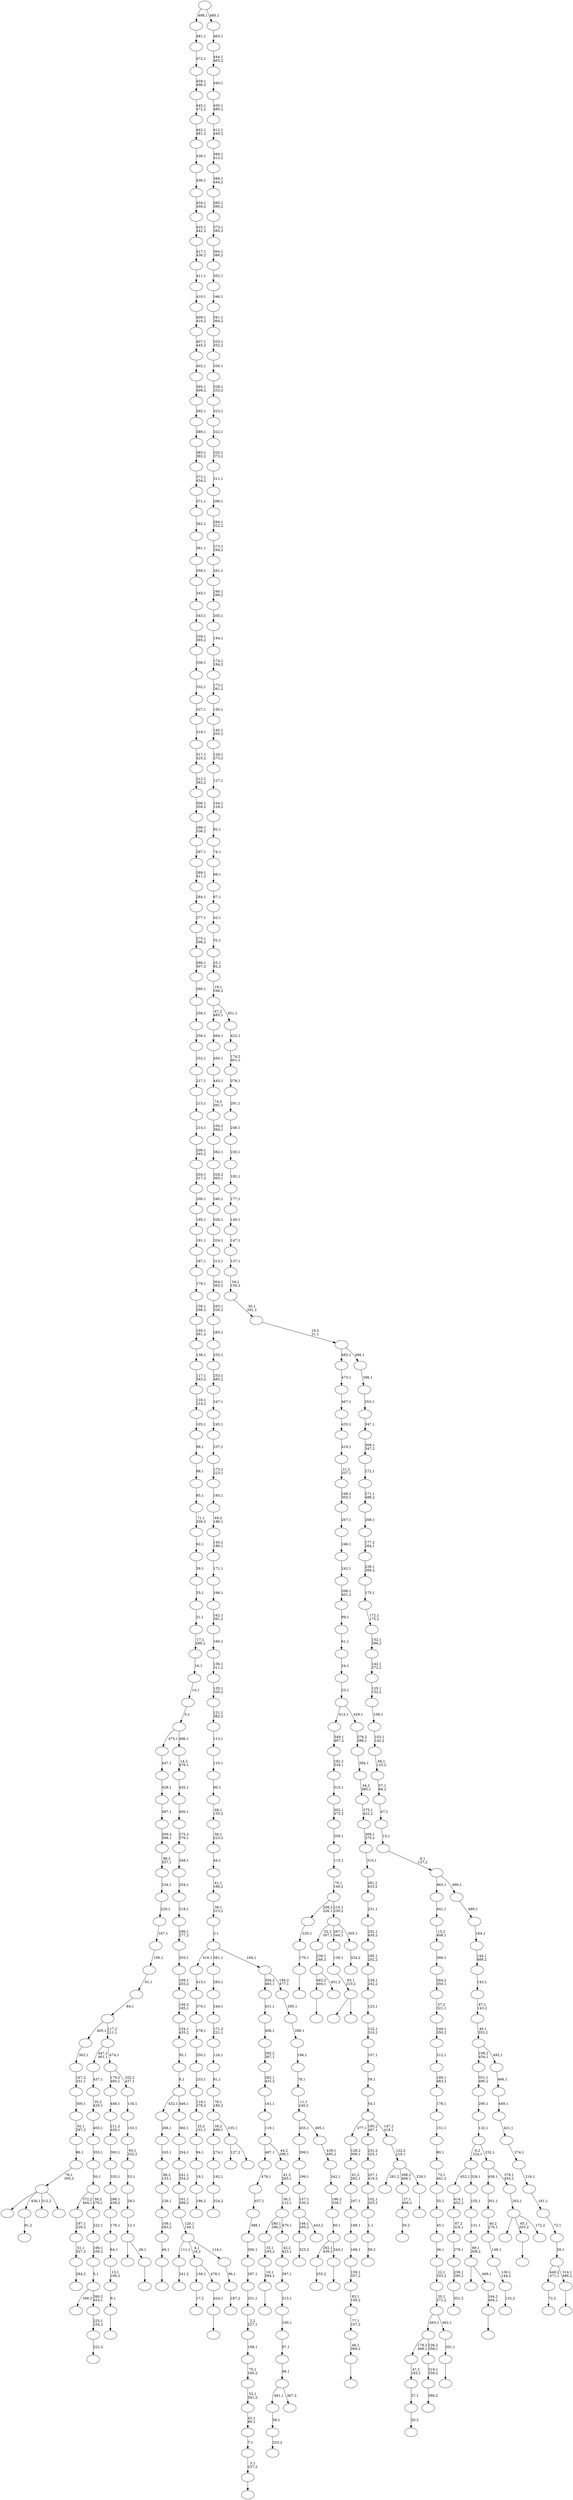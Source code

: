 digraph T {
	550 [label=""]
	549 [label=""]
	548 [label=""]
	547 [label=""]
	546 [label=""]
	545 [label=""]
	544 [label=""]
	543 [label=""]
	542 [label=""]
	541 [label=""]
	540 [label=""]
	539 [label=""]
	538 [label=""]
	537 [label=""]
	536 [label=""]
	535 [label=""]
	534 [label=""]
	533 [label=""]
	532 [label=""]
	531 [label=""]
	530 [label=""]
	529 [label=""]
	528 [label=""]
	527 [label=""]
	526 [label=""]
	525 [label=""]
	524 [label=""]
	523 [label=""]
	522 [label=""]
	521 [label=""]
	520 [label=""]
	519 [label=""]
	518 [label=""]
	517 [label=""]
	516 [label=""]
	515 [label=""]
	514 [label=""]
	513 [label=""]
	512 [label=""]
	511 [label=""]
	510 [label=""]
	509 [label=""]
	508 [label=""]
	507 [label=""]
	506 [label=""]
	505 [label=""]
	504 [label=""]
	503 [label=""]
	502 [label=""]
	501 [label=""]
	500 [label=""]
	499 [label=""]
	498 [label=""]
	497 [label=""]
	496 [label=""]
	495 [label=""]
	494 [label=""]
	493 [label=""]
	492 [label=""]
	491 [label=""]
	490 [label=""]
	489 [label=""]
	488 [label=""]
	487 [label=""]
	486 [label=""]
	485 [label=""]
	484 [label=""]
	483 [label=""]
	482 [label=""]
	481 [label=""]
	480 [label=""]
	479 [label=""]
	478 [label=""]
	477 [label=""]
	476 [label=""]
	475 [label=""]
	474 [label=""]
	473 [label=""]
	472 [label=""]
	471 [label=""]
	470 [label=""]
	469 [label=""]
	468 [label=""]
	467 [label=""]
	466 [label=""]
	465 [label=""]
	464 [label=""]
	463 [label=""]
	462 [label=""]
	461 [label=""]
	460 [label=""]
	459 [label=""]
	458 [label=""]
	457 [label=""]
	456 [label=""]
	455 [label=""]
	454 [label=""]
	453 [label=""]
	452 [label=""]
	451 [label=""]
	450 [label=""]
	449 [label=""]
	448 [label=""]
	447 [label=""]
	446 [label=""]
	445 [label=""]
	444 [label=""]
	443 [label=""]
	442 [label=""]
	441 [label=""]
	440 [label=""]
	439 [label=""]
	438 [label=""]
	437 [label=""]
	436 [label=""]
	435 [label=""]
	434 [label=""]
	433 [label=""]
	432 [label=""]
	431 [label=""]
	430 [label=""]
	429 [label=""]
	428 [label=""]
	427 [label=""]
	426 [label=""]
	425 [label=""]
	424 [label=""]
	423 [label=""]
	422 [label=""]
	421 [label=""]
	420 [label=""]
	419 [label=""]
	418 [label=""]
	417 [label=""]
	416 [label=""]
	415 [label=""]
	414 [label=""]
	413 [label=""]
	412 [label=""]
	411 [label=""]
	410 [label=""]
	409 [label=""]
	408 [label=""]
	407 [label=""]
	406 [label=""]
	405 [label=""]
	404 [label=""]
	403 [label=""]
	402 [label=""]
	401 [label=""]
	400 [label=""]
	399 [label=""]
	398 [label=""]
	397 [label=""]
	396 [label=""]
	395 [label=""]
	394 [label=""]
	393 [label=""]
	392 [label=""]
	391 [label=""]
	390 [label=""]
	389 [label=""]
	388 [label=""]
	387 [label=""]
	386 [label=""]
	385 [label=""]
	384 [label=""]
	383 [label=""]
	382 [label=""]
	381 [label=""]
	380 [label=""]
	379 [label=""]
	378 [label=""]
	377 [label=""]
	376 [label=""]
	375 [label=""]
	374 [label=""]
	373 [label=""]
	372 [label=""]
	371 [label=""]
	370 [label=""]
	369 [label=""]
	368 [label=""]
	367 [label=""]
	366 [label=""]
	365 [label=""]
	364 [label=""]
	363 [label=""]
	362 [label=""]
	361 [label=""]
	360 [label=""]
	359 [label=""]
	358 [label=""]
	357 [label=""]
	356 [label=""]
	355 [label=""]
	354 [label=""]
	353 [label=""]
	352 [label=""]
	351 [label=""]
	350 [label=""]
	349 [label=""]
	348 [label=""]
	347 [label=""]
	346 [label=""]
	345 [label=""]
	344 [label=""]
	343 [label=""]
	342 [label=""]
	341 [label=""]
	340 [label=""]
	339 [label=""]
	338 [label=""]
	337 [label=""]
	336 [label=""]
	335 [label=""]
	334 [label=""]
	333 [label=""]
	332 [label=""]
	331 [label=""]
	330 [label=""]
	329 [label=""]
	328 [label=""]
	327 [label=""]
	326 [label=""]
	325 [label=""]
	324 [label=""]
	323 [label=""]
	322 [label=""]
	321 [label=""]
	320 [label=""]
	319 [label=""]
	318 [label=""]
	317 [label=""]
	316 [label=""]
	315 [label=""]
	314 [label=""]
	313 [label=""]
	312 [label=""]
	311 [label=""]
	310 [label=""]
	309 [label=""]
	308 [label=""]
	307 [label=""]
	306 [label=""]
	305 [label=""]
	304 [label=""]
	303 [label=""]
	302 [label=""]
	301 [label=""]
	300 [label=""]
	299 [label=""]
	298 [label=""]
	297 [label=""]
	296 [label=""]
	295 [label=""]
	294 [label=""]
	293 [label=""]
	292 [label=""]
	291 [label=""]
	290 [label=""]
	289 [label=""]
	288 [label=""]
	287 [label=""]
	286 [label=""]
	285 [label=""]
	284 [label=""]
	283 [label=""]
	282 [label=""]
	281 [label=""]
	280 [label=""]
	279 [label=""]
	278 [label=""]
	277 [label=""]
	276 [label=""]
	275 [label=""]
	274 [label=""]
	273 [label=""]
	272 [label=""]
	271 [label=""]
	270 [label=""]
	269 [label=""]
	268 [label=""]
	267 [label=""]
	266 [label=""]
	265 [label=""]
	264 [label=""]
	263 [label=""]
	262 [label=""]
	261 [label=""]
	260 [label=""]
	259 [label=""]
	258 [label=""]
	257 [label=""]
	256 [label=""]
	255 [label=""]
	254 [label=""]
	253 [label=""]
	252 [label=""]
	251 [label=""]
	250 [label=""]
	249 [label=""]
	248 [label=""]
	247 [label=""]
	246 [label=""]
	245 [label=""]
	244 [label=""]
	243 [label=""]
	242 [label=""]
	241 [label=""]
	240 [label=""]
	239 [label=""]
	238 [label=""]
	237 [label=""]
	236 [label=""]
	235 [label=""]
	234 [label=""]
	233 [label=""]
	232 [label=""]
	231 [label=""]
	230 [label=""]
	229 [label=""]
	228 [label=""]
	227 [label=""]
	226 [label=""]
	225 [label=""]
	224 [label=""]
	223 [label=""]
	222 [label=""]
	221 [label=""]
	220 [label=""]
	219 [label=""]
	218 [label=""]
	217 [label=""]
	216 [label=""]
	215 [label=""]
	214 [label=""]
	213 [label=""]
	212 [label=""]
	211 [label=""]
	210 [label=""]
	209 [label=""]
	208 [label=""]
	207 [label=""]
	206 [label=""]
	205 [label=""]
	204 [label=""]
	203 [label=""]
	202 [label=""]
	201 [label=""]
	200 [label=""]
	199 [label=""]
	198 [label=""]
	197 [label=""]
	196 [label=""]
	195 [label=""]
	194 [label=""]
	193 [label=""]
	192 [label=""]
	191 [label=""]
	190 [label=""]
	189 [label=""]
	188 [label=""]
	187 [label=""]
	186 [label=""]
	185 [label=""]
	184 [label=""]
	183 [label=""]
	182 [label=""]
	181 [label=""]
	180 [label=""]
	179 [label=""]
	178 [label=""]
	177 [label=""]
	176 [label=""]
	175 [label=""]
	174 [label=""]
	173 [label=""]
	172 [label=""]
	171 [label=""]
	170 [label=""]
	169 [label=""]
	168 [label=""]
	167 [label=""]
	166 [label=""]
	165 [label=""]
	164 [label=""]
	163 [label=""]
	162 [label=""]
	161 [label=""]
	160 [label=""]
	159 [label=""]
	158 [label=""]
	157 [label=""]
	156 [label=""]
	155 [label=""]
	154 [label=""]
	153 [label=""]
	152 [label=""]
	151 [label=""]
	150 [label=""]
	149 [label=""]
	148 [label=""]
	147 [label=""]
	146 [label=""]
	145 [label=""]
	144 [label=""]
	143 [label=""]
	142 [label=""]
	141 [label=""]
	140 [label=""]
	139 [label=""]
	138 [label=""]
	137 [label=""]
	136 [label=""]
	135 [label=""]
	134 [label=""]
	133 [label=""]
	132 [label=""]
	131 [label=""]
	130 [label=""]
	129 [label=""]
	128 [label=""]
	127 [label=""]
	126 [label=""]
	125 [label=""]
	124 [label=""]
	123 [label=""]
	122 [label=""]
	121 [label=""]
	120 [label=""]
	119 [label=""]
	118 [label=""]
	117 [label=""]
	116 [label=""]
	115 [label=""]
	114 [label=""]
	113 [label=""]
	112 [label=""]
	111 [label=""]
	110 [label=""]
	109 [label=""]
	108 [label=""]
	107 [label=""]
	106 [label=""]
	105 [label=""]
	104 [label=""]
	103 [label=""]
	102 [label=""]
	101 [label=""]
	100 [label=""]
	99 [label=""]
	98 [label=""]
	97 [label=""]
	96 [label=""]
	95 [label=""]
	94 [label=""]
	93 [label=""]
	92 [label=""]
	91 [label=""]
	90 [label=""]
	89 [label=""]
	88 [label=""]
	87 [label=""]
	86 [label=""]
	85 [label=""]
	84 [label=""]
	83 [label=""]
	82 [label=""]
	81 [label=""]
	80 [label=""]
	79 [label=""]
	78 [label=""]
	77 [label=""]
	76 [label=""]
	75 [label=""]
	74 [label=""]
	73 [label=""]
	72 [label=""]
	71 [label=""]
	70 [label=""]
	69 [label=""]
	68 [label=""]
	67 [label=""]
	66 [label=""]
	65 [label=""]
	64 [label=""]
	63 [label=""]
	62 [label=""]
	61 [label=""]
	60 [label=""]
	59 [label=""]
	58 [label=""]
	57 [label=""]
	56 [label=""]
	55 [label=""]
	54 [label=""]
	53 [label=""]
	52 [label=""]
	51 [label=""]
	50 [label=""]
	49 [label=""]
	48 [label=""]
	47 [label=""]
	46 [label=""]
	45 [label=""]
	44 [label=""]
	43 [label=""]
	42 [label=""]
	41 [label=""]
	40 [label=""]
	39 [label=""]
	38 [label=""]
	37 [label=""]
	36 [label=""]
	35 [label=""]
	34 [label=""]
	33 [label=""]
	32 [label=""]
	31 [label=""]
	30 [label=""]
	29 [label=""]
	28 [label=""]
	27 [label=""]
	26 [label=""]
	25 [label=""]
	24 [label=""]
	23 [label=""]
	22 [label=""]
	21 [label=""]
	20 [label=""]
	19 [label=""]
	18 [label=""]
	17 [label=""]
	16 [label=""]
	15 [label=""]
	14 [label=""]
	13 [label=""]
	12 [label=""]
	11 [label=""]
	10 [label=""]
	9 [label=""]
	8 [label=""]
	7 [label=""]
	6 [label=""]
	5 [label=""]
	4 [label=""]
	3 [label=""]
	2 [label=""]
	1 [label=""]
	0 [label=""]
	549 -> 550 [label=""]
	548 -> 549 [label="3,1\n237,2"]
	547 -> 548 [label="7,1"]
	546 -> 547 [label="43,1\n90,2"]
	545 -> 546 [label="52,1\n341,2"]
	544 -> 545 [label="75,1\n160,2"]
	543 -> 544 [label="198,1"]
	542 -> 543 [label="2,2\n227,1"]
	541 -> 542 [label="251,1"]
	540 -> 541 [label="287,1"]
	539 -> 540 [label="356,1"]
	538 -> 539 [label="388,1"]
	537 -> 538 [label="457,1"]
	536 -> 537 [label="479,1"]
	534 -> 535 [label=""]
	532 -> 533 [label=""]
	531 -> 532 [label="10,1\n384,2"]
	530 -> 531 [label="33,1\n193,2"]
	527 -> 528 [label="241,2"]
	525 -> 526 [label="255,2"]
	522 -> 523 [label="30,2"]
	521 -> 522 [label="27,1\n466,2"]
	519 -> 520 [label="20,2"]
	518 -> 519 [label="37,1"]
	517 -> 518 [label="47,2\n183,1"]
	515 -> 516 [label="323,2"]
	513 -> 514 [label="351,2"]
	512 -> 513 [label="238,1\n290,2"]
	511 -> 512 [label="279,1"]
	510 -> 511 [label="87,2\n316,1"]
	509 -> 510 [label="414,1\n452,2"]
	505 -> 506 [label="17,2"]
	502 -> 503 [label=""]
	501 -> 502 [label="49,1"]
	500 -> 501 [label="109,1\n383,2"]
	499 -> 500 [label="126,1"]
	498 -> 499 [label="88,2\n153,1"]
	497 -> 498 [label="163,1"]
	496 -> 497 [label="268,1"]
	494 -> 495 [label="132,2"]
	493 -> 494 [label="130,1\n144,2"]
	492 -> 493 [label="148,1"]
	491 -> 492 [label="40,2\n270,1"]
	490 -> 491 [label="301,1"]
	488 -> 534 [label="482,2\n494,1"]
	488 -> 489 [label="451,2"]
	487 -> 488 [label="239,1\n246,2"]
	485 -> 486 [label="91,2"]
	483 -> 484 [label="72,2"]
	481 -> 515 [label="146,1\n295,2"]
	481 -> 482 [label="443,2"]
	480 -> 481 [label="157,1\n330,2"]
	479 -> 480 [label="199,1"]
	478 -> 479 [label="399,1"]
	475 -> 476 [label="284,2"]
	474 -> 475 [label="51,1\n327,2"]
	473 -> 474 [label="197,1\n229,2"]
	471 -> 472 [label=""]
	470 -> 471 [label="46,1\n369,2"]
	469 -> 470 [label="77,1\n107,2"]
	468 -> 469 [label="83,1\n159,2"]
	467 -> 468 [label="159,1\n337,2"]
	466 -> 467 [label="168,1"]
	465 -> 466 [label="188,1"]
	464 -> 465 [label="207,1"]
	463 -> 464 [label="61,2\n282,1"]
	462 -> 463 [label="128,2\n309,1"]
	460 -> 461 [label="366,2"]
	459 -> 460 [label="319,1\n358,2"]
	458 -> 517 [label="178,2\n468,1"]
	458 -> 459 [label="236,2\n358,1"]
	455 -> 456 [label=""]
	454 -> 455 [label="201,1"]
	453 -> 458 [label="493,1"]
	453 -> 454 [label="462,1"]
	452 -> 453 [label="20,1\n271,2"]
	451 -> 452 [label="22,1\n103,2"]
	450 -> 451 [label="36,1"]
	449 -> 450 [label="45,1"]
	448 -> 449 [label="55,1"]
	447 -> 448 [label="73,1\n441,2"]
	446 -> 447 [label="80,1"]
	445 -> 446 [label="151,1"]
	444 -> 445 [label="178,1"]
	443 -> 444 [label="189,1\n463,2"]
	442 -> 443 [label="212,1"]
	441 -> 442 [label="249,1\n350,2"]
	440 -> 441 [label="57,2\n321,1"]
	439 -> 440 [label="264,2\n350,1"]
	438 -> 439 [label="366,1"]
	437 -> 438 [label="15,2\n408,1"]
	436 -> 437 [label="441,1"]
	434 -> 508 [label=""]
	434 -> 485 [label="456,1"]
	434 -> 457 [label="312,2"]
	434 -> 435 [label=""]
	433 -> 434 [label="79,1\n300,2"]
	432 -> 433 [label="86,1"]
	431 -> 432 [label="92,1\n297,2"]
	430 -> 431 [label="300,1"]
	429 -> 430 [label="167,2\n331,1"]
	428 -> 429 [label="363,1"]
	426 -> 427 [label="59,2"]
	425 -> 426 [label="1,1"]
	424 -> 425 [label="102,1\n325,2"]
	423 -> 424 [label="257,1\n419,2"]
	422 -> 423 [label="231,2\n325,1"]
	420 -> 421 [label=""]
	419 -> 420 [label="9,1"]
	418 -> 419 [label="13,1\n106,2"]
	417 -> 418 [label="64,1"]
	416 -> 417 [label="176,1"]
	415 -> 416 [label="286,1\n438,2"]
	414 -> 415 [label="335,1"]
	413 -> 414 [label="393,1"]
	412 -> 413 [label="211,2\n426,1"]
	411 -> 412 [label="448,1"]
	409 -> 410 [label="253,2"]
	408 -> 409 [label="58,1"]
	406 -> 407 [label="324,2"]
	405 -> 406 [label="192,1"]
	404 -> 405 [label="274,1"]
	402 -> 403 [label="186,2"]
	401 -> 402 [label="18,1"]
	400 -> 401 [label="94,1"]
	399 -> 400 [label="25,2\n101,1"]
	398 -> 399 [label="118,1\n278,2"]
	397 -> 398 [label="233,1"]
	396 -> 397 [label="250,1"]
	395 -> 396 [label="278,1"]
	394 -> 395 [label="370,1"]
	393 -> 394 [label="415,1"]
	391 -> 392 [label=""]
	390 -> 391 [label="164,2\n404,1"]
	389 -> 507 [label=""]
	389 -> 390 [label="469,1"]
	388 -> 389 [label="89,1\n308,2"]
	387 -> 388 [label="131,1"]
	386 -> 387 [label="155,1"]
	385 -> 509 [label="452,1"]
	385 -> 386 [label="329,1"]
	382 -> 477 [label="127,2"]
	382 -> 383 [label=""]
	381 -> 404 [label="38,2\n499,1"]
	381 -> 382 [label="235,1"]
	380 -> 381 [label="76,1\n180,2"]
	379 -> 380 [label="81,1"]
	378 -> 379 [label="124,1"]
	377 -> 378 [label="171,2\n221,1"]
	376 -> 377 [label="244,1"]
	375 -> 376 [label="283,1"]
	373 -> 504 [label=""]
	373 -> 374 [label=""]
	372 -> 373 [label="63,1\n210,2"]
	371 -> 372 [label="139,1"]
	369 -> 370 [label=""]
	368 -> 369 [label="170,1"]
	367 -> 368 [label="220,1"]
	365 -> 366 [label=""]
	363 -> 408 [label="491,1"]
	363 -> 364 [label="367,2"]
	362 -> 363 [label="48,1"]
	361 -> 362 [label="97,1"]
	360 -> 361 [label="100,1"]
	359 -> 360 [label="213,1"]
	358 -> 359 [label="397,1"]
	357 -> 358 [label="42,2\n423,1"]
	356 -> 530 [label="280,1\n296,2"]
	356 -> 357 [label="470,1"]
	355 -> 356 [label="56,2\n112,1"]
	354 -> 355 [label="41,2\n265,1"]
	353 -> 536 [label="487,1"]
	353 -> 354 [label="44,2\n296,1"]
	352 -> 353 [label="119,1"]
	351 -> 352 [label="141,1"]
	350 -> 351 [label="262,1\n431,2"]
	349 -> 350 [label="285,2\n367,1"]
	348 -> 349 [label="406,1"]
	347 -> 348 [label="431,1"]
	345 -> 346 [label="334,2"]
	344 -> 487 [label="32,2\n307,1"]
	344 -> 371 [label="267,2\n344,1"]
	344 -> 345 [label="305,1"]
	343 -> 367 [label="208,2\n226,1"]
	343 -> 344 [label="210,1\n230,2"]
	342 -> 343 [label="70,1\n149,2"]
	341 -> 342 [label="115,1"]
	340 -> 341 [label="259,1"]
	339 -> 340 [label="302,1\n473,2"]
	338 -> 339 [label="315,1"]
	337 -> 338 [label="182,2\n334,1"]
	336 -> 337 [label="349,1\n467,2"]
	333 -> 334 [label="222,2"]
	332 -> 333 [label="225,1\n234,2"]
	331 -> 335 [label="266,2"]
	331 -> 332 [label="260,2\n453,1"]
	330 -> 331 [label="5,1"]
	329 -> 330 [label="190,1\n256,2"]
	328 -> 329 [label="222,1"]
	327 -> 473 [label="372,2\n484,1"]
	327 -> 328 [label="39,2\n276,1"]
	326 -> 327 [label="50,1"]
	325 -> 326 [label="355,1"]
	324 -> 325 [label="403,1"]
	323 -> 324 [label="35,2\n420,1"]
	322 -> 323 [label="437,1"]
	320 -> 321 [label=""]
	319 -> 320 [label="424,1"]
	318 -> 505 [label="158,1"]
	318 -> 319 [label="478,1"]
	316 -> 317 [label=""]
	315 -> 529 [label=""]
	315 -> 316 [label="26,1"]
	314 -> 315 [label="12,1"]
	313 -> 314 [label="28,1"]
	312 -> 313 [label="53,1"]
	311 -> 312 [label="93,1\n332,2"]
	310 -> 311 [label="133,1"]
	309 -> 310 [label="134,1"]
	308 -> 411 [label="179,2\n460,1"]
	308 -> 309 [label="252,2\n427,1"]
	307 -> 322 [label="447,2\n461,1"]
	307 -> 308 [label="474,1"]
	306 -> 428 [label="405,1"]
	306 -> 307 [label="117,2\n211,1"]
	305 -> 306 [label="84,1"]
	304 -> 305 [label="91,1"]
	303 -> 304 [label="106,1"]
	302 -> 303 [label="167,1"]
	301 -> 302 [label="229,1"]
	300 -> 301 [label="234,1"]
	299 -> 300 [label="98,2\n357,1"]
	298 -> 299 [label="200,2\n368,1"]
	297 -> 298 [label="387,1"]
	296 -> 297 [label="428,1"]
	295 -> 296 [label="447,1"]
	293 -> 384 [label=""]
	293 -> 365 [label="65,1\n263,2"]
	293 -> 294 [label="172,2"]
	292 -> 293 [label="263,1"]
	291 -> 490 [label="458,1"]
	291 -> 292 [label="379,1\n454,2"]
	290 -> 385 [label="6,2\n224,1"]
	290 -> 291 [label="232,1"]
	289 -> 290 [label="132,1"]
	288 -> 289 [label="290,1"]
	287 -> 288 [label="351,1\n490,2"]
	285 -> 286 [label=""]
	284 -> 525 [label="292,1\n439,2"]
	284 -> 285 [label="243,1"]
	283 -> 284 [label="60,1"]
	282 -> 283 [label="196,2\n338,1"]
	281 -> 282 [label="342,1"]
	280 -> 281 [label="439,1\n495,2"]
	279 -> 478 [label="455,1"]
	279 -> 280 [label="495,1"]
	278 -> 279 [label="11,1\n240,2"]
	277 -> 278 [label="78,1"]
	276 -> 277 [label="196,1"]
	275 -> 276 [label="288,1"]
	274 -> 275 [label="295,1"]
	273 -> 347 [label="304,2\n483,1"]
	273 -> 274 [label="184,2\n477,1"]
	272 -> 393 [label="416,1"]
	272 -> 375 [label="381,1"]
	272 -> 273 [label="184,1"]
	271 -> 272 [label="2,1"]
	270 -> 271 [label="38,1\n313,2"]
	269 -> 270 [label="41,1\n166,2"]
	268 -> 269 [label="44,1"]
	267 -> 268 [label="56,1\n223,2"]
	266 -> 267 [label="68,1\n135,2"]
	265 -> 266 [label="90,1"]
	264 -> 265 [label="110,1"]
	263 -> 264 [label="113,1"]
	262 -> 263 [label="121,1\n382,2"]
	261 -> 262 [label="135,1\n320,2"]
	260 -> 261 [label="136,1\n311,2"]
	259 -> 260 [label="160,1"]
	258 -> 259 [label="162,1\n391,2"]
	257 -> 258 [label="166,1"]
	256 -> 257 [label="171,1"]
	255 -> 256 [label="145,2\n180,1"]
	254 -> 255 [label="69,2\n186,1"]
	253 -> 254 [label="193,1"]
	252 -> 253 [label="173,2\n223,1"]
	251 -> 252 [label="237,1"]
	250 -> 251 [label="245,1"]
	249 -> 250 [label="247,1"]
	248 -> 249 [label="253,1\n485,2"]
	247 -> 248 [label="255,1"]
	246 -> 247 [label="285,1"]
	245 -> 246 [label="293,1\n326,2"]
	244 -> 245 [label="304,1\n365,2"]
	243 -> 244 [label="313,1"]
	242 -> 243 [label="324,1"]
	241 -> 242 [label="326,1"]
	240 -> 241 [label="340,1"]
	239 -> 240 [label="328,2\n365,1"]
	238 -> 239 [label="382,1"]
	237 -> 238 [label="104,2\n384,1"]
	236 -> 237 [label="74,2\n391,1"]
	235 -> 236 [label="443,1"]
	234 -> 235 [label="450,1"]
	233 -> 234 [label="464,1"]
	231 -> 232 [label=""]
	230 -> 524 [label="281,2"]
	230 -> 521 [label="398,2\n466,1"]
	230 -> 231 [label="228,1"]
	229 -> 230 [label="122,2\n219,1"]
	228 -> 462 [label="377,1"]
	228 -> 422 [label="185,2\n497,1"]
	228 -> 229 [label="147,2\n418,1"]
	227 -> 228 [label="54,1"]
	226 -> 227 [label="59,1"]
	225 -> 226 [label="107,1"]
	224 -> 225 [label="122,1\n310,2"]
	223 -> 224 [label="123,1"]
	222 -> 223 [label="128,1\n242,2"]
	221 -> 222 [label="185,1\n202,2"]
	220 -> 221 [label="202,1\n430,2"]
	219 -> 220 [label="231,1"]
	218 -> 219 [label="281,1\n433,2"]
	217 -> 218 [label="310,1"]
	216 -> 217 [label="369,1\n375,2"]
	215 -> 216 [label="375,1\n422,2"]
	214 -> 215 [label="34,2\n380,1"]
	213 -> 214 [label="394,1"]
	212 -> 213 [label="378,2\n398,1"]
	211 -> 336 [label="413,1"]
	211 -> 212 [label="429,1"]
	210 -> 211 [label="23,1"]
	209 -> 210 [label="24,1"]
	208 -> 209 [label="61,1"]
	207 -> 208 [label="99,1"]
	206 -> 207 [label="208,1\n401,2"]
	205 -> 206 [label="242,1"]
	204 -> 205 [label="246,1"]
	203 -> 204 [label="267,1"]
	202 -> 203 [label="248,2\n303,1"]
	201 -> 202 [label="21,2\n337,1"]
	200 -> 201 [label="419,1"]
	199 -> 200 [label="433,1"]
	198 -> 199 [label="467,1"]
	197 -> 198 [label="473,1"]
	195 -> 196 [label="187,2"]
	194 -> 195 [label="96,1"]
	193 -> 527 [label="111,1"]
	193 -> 318 [label="4,1\n16,2"]
	193 -> 194 [label="114,1"]
	192 -> 193 [label="120,1\n140,2"]
	191 -> 192 [label="161,1\n389,2"]
	190 -> 191 [label="241,1\n354,2"]
	189 -> 190 [label="354,1"]
	188 -> 189 [label="360,1"]
	187 -> 496 [label="432,1"]
	187 -> 188 [label="446,1"]
	186 -> 187 [label="8,1"]
	185 -> 186 [label="95,1"]
	184 -> 185 [label="154,1\n435,2"]
	183 -> 184 [label="156,2\n165,1"]
	182 -> 183 [label="169,1\n203,2"]
	181 -> 182 [label="203,1"]
	180 -> 181 [label="206,1\n277,2"]
	179 -> 180 [label="218,1"]
	178 -> 179 [label="254,1"]
	177 -> 178 [label="348,1"]
	176 -> 177 [label="275,2\n376,1"]
	175 -> 176 [label="400,1"]
	174 -> 175 [label="435,1"]
	173 -> 174 [label="14,2\n476,1"]
	172 -> 295 [label="475,1"]
	172 -> 173 [label="496,1"]
	171 -> 172 [label="0,1"]
	170 -> 171 [label="14,1"]
	169 -> 170 [label="16,1"]
	168 -> 169 [label="17,1\n289,2"]
	167 -> 168 [label="31,1"]
	166 -> 167 [label="35,1"]
	165 -> 166 [label="39,1"]
	164 -> 165 [label="62,1"]
	163 -> 164 [label="71,1\n339,2"]
	162 -> 163 [label="85,1"]
	161 -> 162 [label="88,1"]
	160 -> 161 [label="98,1"]
	159 -> 160 [label="105,1"]
	158 -> 159 [label="116,1\n214,2"]
	157 -> 158 [label="117,1\n343,2"]
	156 -> 157 [label="138,1"]
	155 -> 156 [label="140,1\n361,2"]
	154 -> 155 [label="156,1\n298,2"]
	153 -> 154 [label="179,1"]
	152 -> 153 [label="187,1"]
	151 -> 152 [label="191,1"]
	150 -> 151 [label="195,1"]
	149 -> 150 [label="200,1"]
	148 -> 149 [label="204,1\n317,2"]
	147 -> 148 [label="209,1\n345,2"]
	146 -> 147 [label="214,1"]
	145 -> 146 [label="215,1"]
	144 -> 145 [label="217,1"]
	143 -> 144 [label="252,1"]
	142 -> 143 [label="256,1"]
	141 -> 142 [label="258,1"]
	140 -> 141 [label="260,1"]
	139 -> 140 [label="266,1\n407,2"]
	138 -> 139 [label="275,1\n306,2"]
	137 -> 138 [label="277,1"]
	136 -> 137 [label="284,1"]
	135 -> 136 [label="289,1\n411,2"]
	134 -> 135 [label="297,1"]
	133 -> 134 [label="298,1\n336,2"]
	132 -> 133 [label="306,1\n359,2"]
	131 -> 132 [label="312,1\n362,2"]
	130 -> 131 [label="317,1\n425,2"]
	129 -> 130 [label="318,1"]
	128 -> 129 [label="327,1"]
	127 -> 128 [label="332,1"]
	126 -> 127 [label="336,1"]
	125 -> 126 [label="339,1\n395,2"]
	124 -> 125 [label="343,1"]
	123 -> 124 [label="345,1"]
	122 -> 123 [label="359,1"]
	121 -> 122 [label="361,1"]
	120 -> 121 [label="362,1"]
	119 -> 120 [label="371,1"]
	118 -> 119 [label="372,1\n434,2"]
	117 -> 118 [label="383,1\n392,2"]
	116 -> 117 [label="389,1"]
	115 -> 116 [label="392,1"]
	114 -> 115 [label="395,1\n409,2"]
	113 -> 114 [label="402,1"]
	112 -> 113 [label="407,1\n445,2"]
	111 -> 112 [label="409,1\n410,2"]
	110 -> 111 [label="410,1"]
	109 -> 110 [label="411,1"]
	108 -> 109 [label="417,1\n436,2"]
	107 -> 108 [label="425,1\n442,2"]
	106 -> 107 [label="434,1\n459,2"]
	105 -> 106 [label="436,1"]
	104 -> 105 [label="438,1"]
	103 -> 104 [label="442,1\n481,2"]
	102 -> 103 [label="445,1\n472,2"]
	101 -> 102 [label="459,1\n498,2"]
	100 -> 101 [label="472,1"]
	99 -> 100 [label="481,1"]
	97 -> 98 [label=""]
	96 -> 483 [label="449,2\n471,1"]
	96 -> 97 [label="314,1\n486,2"]
	95 -> 96 [label="29,1"]
	94 -> 95 [label="72,1"]
	93 -> 94 [label="181,1"]
	92 -> 93 [label="216,1"]
	91 -> 92 [label="374,1"]
	90 -> 91 [label="421,1"]
	89 -> 90 [label="449,1"]
	88 -> 89 [label="486,1"]
	87 -> 287 [label="108,2\n454,1"]
	87 -> 88 [label="492,1"]
	86 -> 87 [label="40,1\n353,2"]
	85 -> 86 [label="87,1\n143,2"]
	84 -> 85 [label="143,1"]
	83 -> 84 [label="144,1\n489,2"]
	82 -> 83 [label="164,1"]
	81 -> 82 [label="489,1"]
	80 -> 436 [label="463,1"]
	80 -> 81 [label="490,1"]
	79 -> 80 [label="6,1\n137,2"]
	78 -> 79 [label="15,1"]
	77 -> 78 [label="47,1"]
	76 -> 77 [label="57,1\n66,2"]
	75 -> 76 [label="66,1\n125,2"]
	74 -> 75 [label="103,1\n142,2"]
	73 -> 74 [label="108,1"]
	72 -> 73 [label="125,1\n152,2"]
	71 -> 72 [label="142,1\n272,2"]
	70 -> 71 [label="152,1\n396,2"]
	69 -> 70 [label="172,1\n175,2"]
	68 -> 69 [label="175,1"]
	67 -> 68 [label="236,1\n269,2"]
	66 -> 67 [label="177,2\n264,1"]
	65 -> 66 [label="269,1"]
	64 -> 65 [label="271,1\n488,2"]
	63 -> 64 [label="272,1"]
	62 -> 63 [label="308,1\n347,2"]
	61 -> 62 [label="347,1"]
	60 -> 61 [label="353,1"]
	59 -> 60 [label="396,1"]
	58 -> 197 [label="482,1"]
	58 -> 59 [label="488,1"]
	57 -> 58 [label="19,2\n21,1"]
	56 -> 57 [label="30,1\n291,2"]
	55 -> 56 [label="34,1\n150,2"]
	54 -> 55 [label="137,1"]
	53 -> 54 [label="147,1"]
	52 -> 53 [label="149,1"]
	51 -> 52 [label="177,1"]
	50 -> 51 [label="182,1"]
	49 -> 50 [label="230,1"]
	48 -> 49 [label="248,1"]
	47 -> 48 [label="291,1"]
	46 -> 47 [label="378,1"]
	45 -> 46 [label="174,2\n401,1"]
	44 -> 45 [label="422,1"]
	43 -> 233 [label="67,2\n485,1"]
	43 -> 44 [label="451,1"]
	42 -> 43 [label="19,1\n346,2"]
	41 -> 42 [label="25,1\n82,2"]
	40 -> 41 [label="32,1"]
	39 -> 40 [label="42,1"]
	38 -> 39 [label="67,1"]
	37 -> 38 [label="69,1"]
	36 -> 37 [label="74,1"]
	35 -> 36 [label="82,1"]
	34 -> 35 [label="104,1\n129,2"]
	33 -> 34 [label="127,1"]
	32 -> 33 [label="129,1\n273,2"]
	31 -> 32 [label="145,1\n205,2"]
	30 -> 31 [label="150,1"]
	29 -> 30 [label="173,1\n261,2"]
	28 -> 29 [label="174,1\n194,2"]
	27 -> 28 [label="194,1"]
	26 -> 27 [label="205,1"]
	25 -> 26 [label="240,1\n299,2"]
	24 -> 25 [label="261,1"]
	23 -> 24 [label="273,1\n294,2"]
	22 -> 23 [label="294,1\n322,2"]
	21 -> 22 [label="299,1"]
	20 -> 21 [label="311,1"]
	19 -> 20 [label="320,1\n373,2"]
	18 -> 19 [label="322,1"]
	17 -> 18 [label="323,1"]
	16 -> 17 [label="328,1\n333,2"]
	15 -> 16 [label="330,1"]
	14 -> 15 [label="333,1\n352,2"]
	13 -> 14 [label="341,1\n364,2"]
	12 -> 13 [label="346,1"]
	11 -> 12 [label="352,1"]
	10 -> 11 [label="364,1\n386,2"]
	9 -> 10 [label="373,1\n385,2"]
	8 -> 9 [label="385,1\n390,2"]
	7 -> 8 [label="386,1\n444,2"]
	6 -> 7 [label="390,1\n412,2"]
	5 -> 6 [label="412,1\n440,2"]
	4 -> 5 [label="430,1\n480,2"]
	3 -> 4 [label="440,1"]
	2 -> 3 [label="444,1\n465,2"]
	1 -> 2 [label="465,1"]
	0 -> 99 [label="498,1"]
	0 -> 1 [label="480,1"]
}
